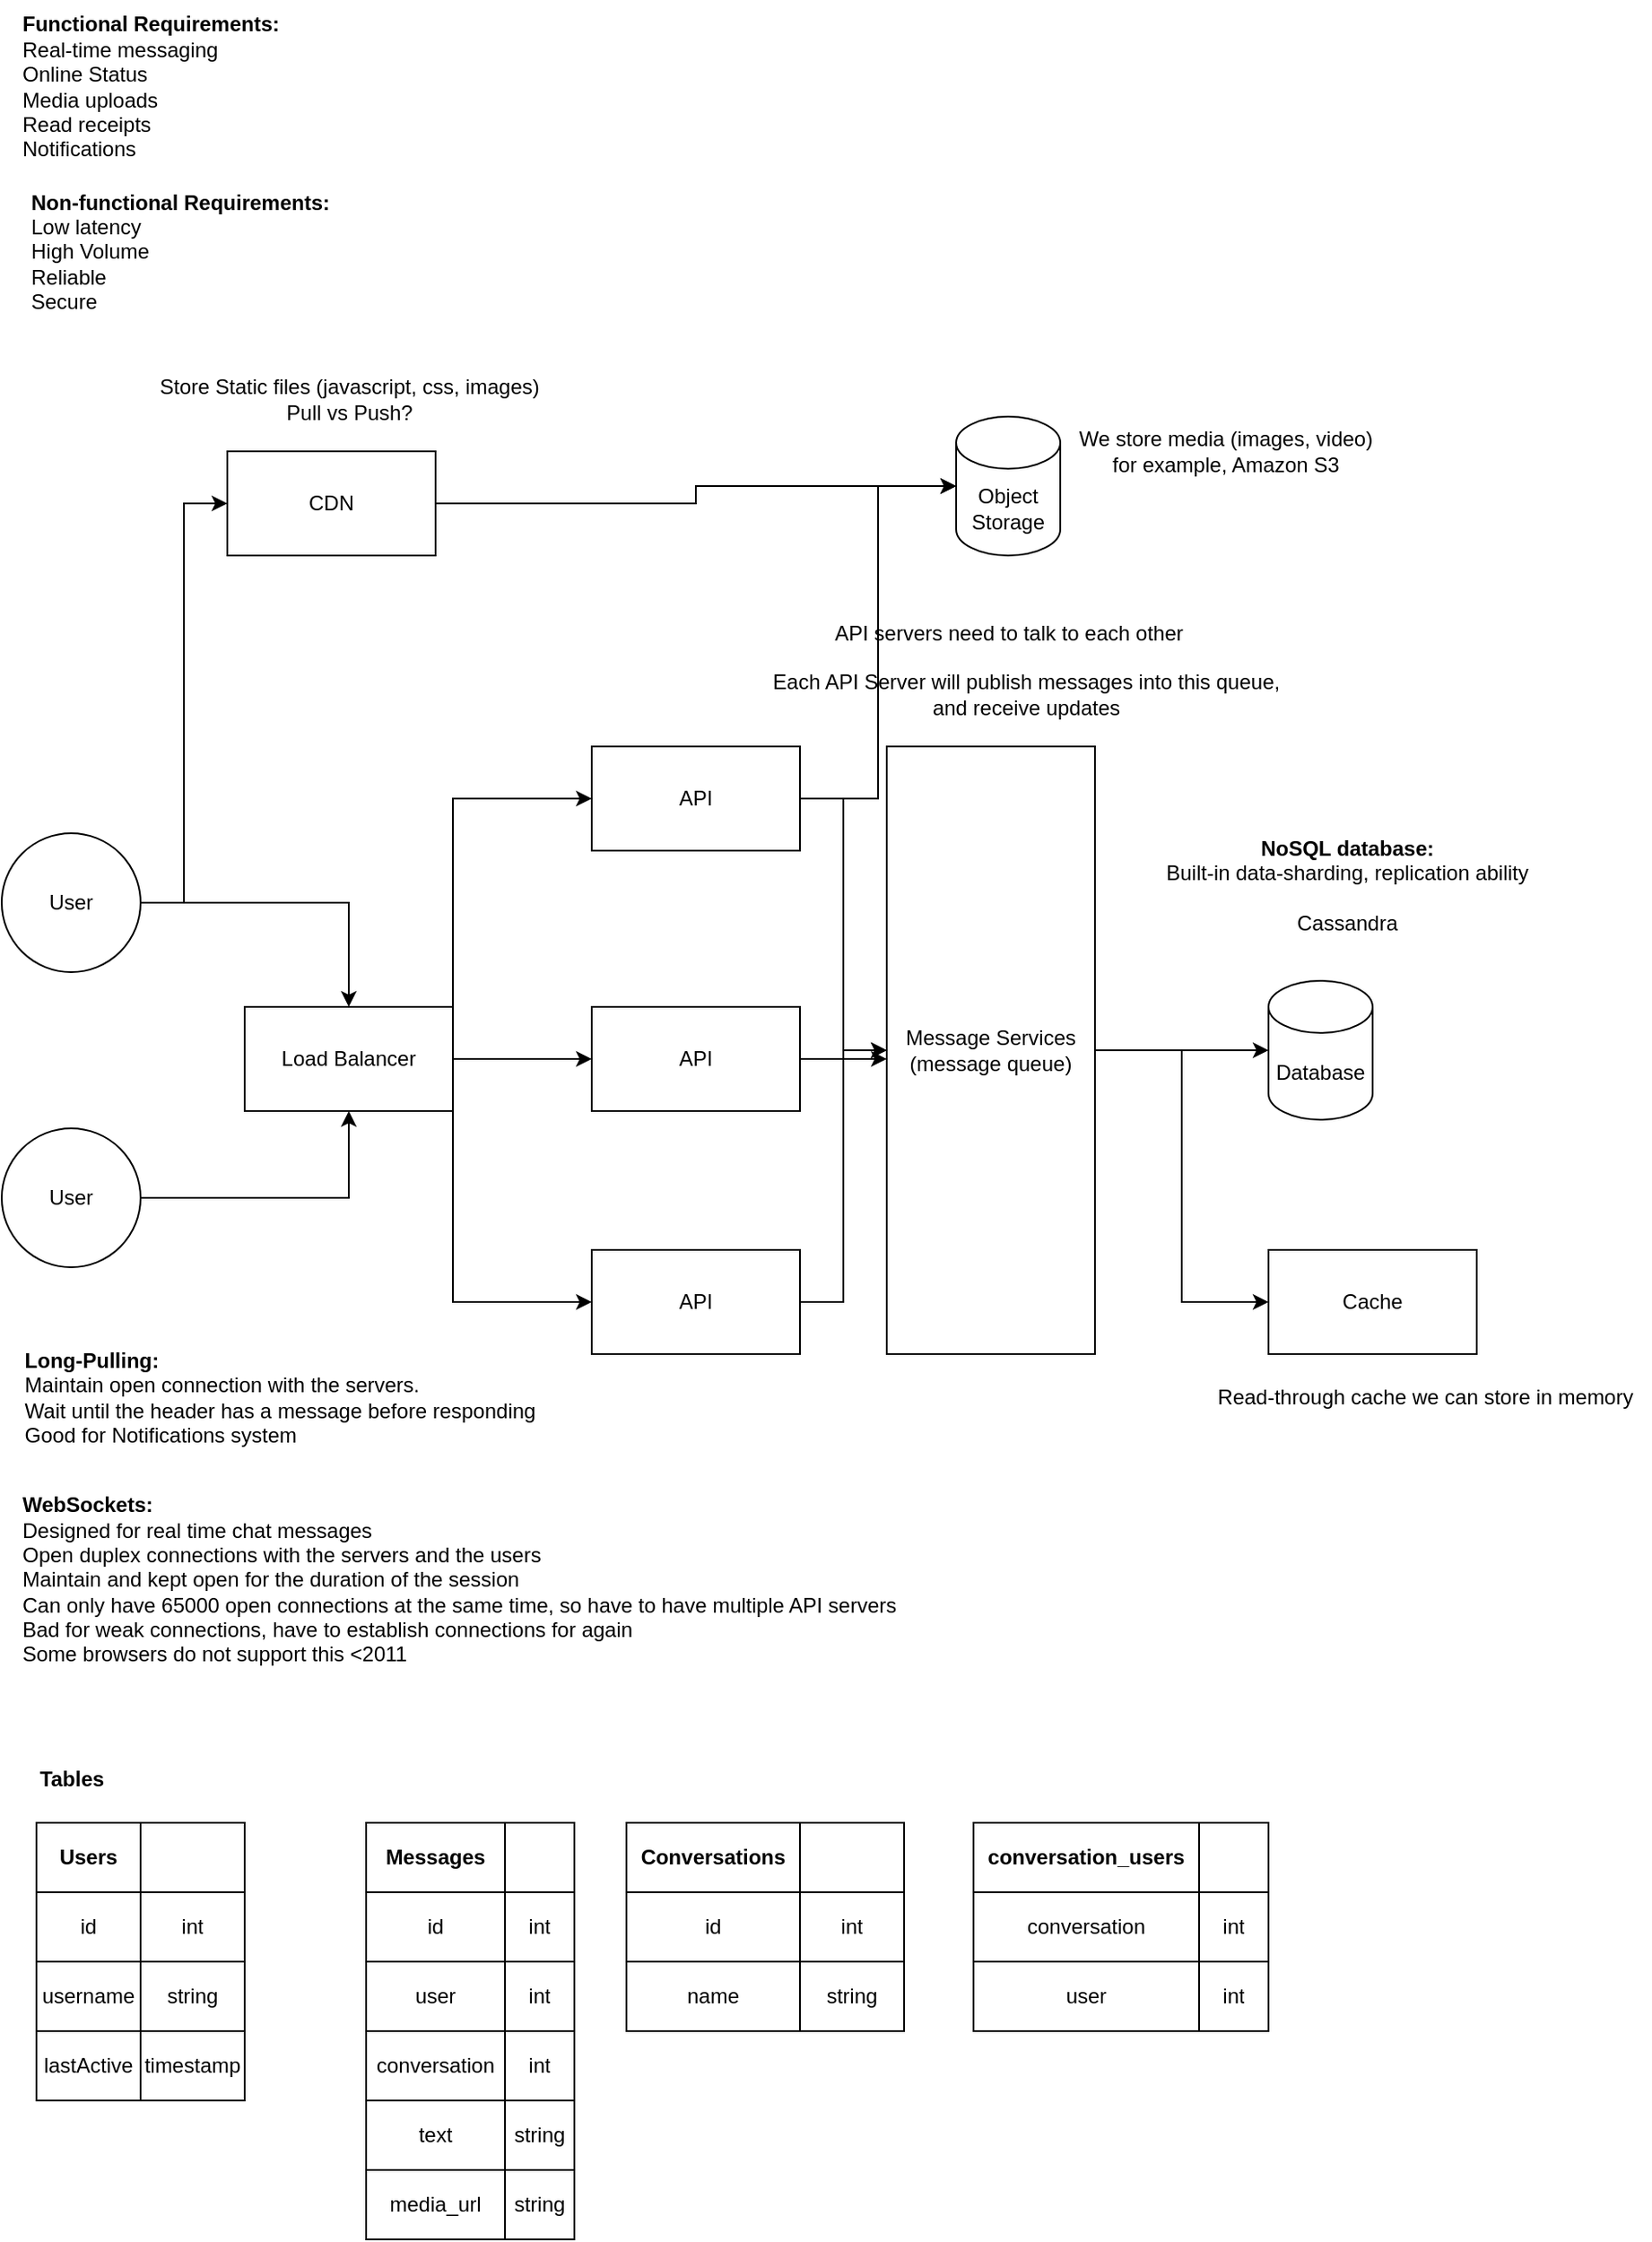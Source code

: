 <mxfile version="20.2.3" type="github">
  <diagram id="Zi-IdDZvf-XGHymGtbge" name="Page-1">
    <mxGraphModel dx="960" dy="1936" grid="1" gridSize="10" guides="1" tooltips="1" connect="1" arrows="1" fold="1" page="1" pageScale="1" pageWidth="850" pageHeight="1100" math="0" shadow="0">
      <root>
        <mxCell id="0" />
        <mxCell id="1" parent="0" />
        <mxCell id="2jC8lsVwugVBiCHZB-My-1" value="Functional Requirements:&lt;br&gt;&lt;span style=&quot;font-weight: normal;&quot;&gt;Real-time messaging&lt;br&gt;Online Status&lt;br&gt;Media uploads&lt;br&gt;Read receipts&lt;br&gt;Notifications&lt;/span&gt;" style="text;html=1;align=left;verticalAlign=middle;resizable=0;points=[];autosize=1;strokeColor=none;fillColor=none;fontStyle=1" parent="1" vertex="1">
          <mxGeometry x="10" y="-240" width="170" height="100" as="geometry" />
        </mxCell>
        <mxCell id="2jC8lsVwugVBiCHZB-My-2" value="&lt;b&gt;Non-functional Requirements:&lt;/b&gt;&lt;br&gt;Low latency&lt;br&gt;High Volume&lt;br&gt;Reliable&amp;nbsp;&lt;br&gt;Secure" style="text;html=1;align=left;verticalAlign=middle;resizable=0;points=[];autosize=1;strokeColor=none;fillColor=none;" parent="1" vertex="1">
          <mxGeometry x="15" y="-140" width="200" height="90" as="geometry" />
        </mxCell>
        <mxCell id="vfJ7Y360fpqIS0XEaNpH-4" style="edgeStyle=orthogonalEdgeStyle;rounded=0;orthogonalLoop=1;jettySize=auto;html=1;entryX=0.5;entryY=0;entryDx=0;entryDy=0;" edge="1" parent="1" source="vfJ7Y360fpqIS0XEaNpH-1" target="vfJ7Y360fpqIS0XEaNpH-3">
          <mxGeometry relative="1" as="geometry" />
        </mxCell>
        <mxCell id="vfJ7Y360fpqIS0XEaNpH-100" style="edgeStyle=orthogonalEdgeStyle;rounded=0;orthogonalLoop=1;jettySize=auto;html=1;entryX=0;entryY=0.5;entryDx=0;entryDy=0;" edge="1" parent="1" source="vfJ7Y360fpqIS0XEaNpH-1" target="vfJ7Y360fpqIS0XEaNpH-99">
          <mxGeometry relative="1" as="geometry" />
        </mxCell>
        <mxCell id="vfJ7Y360fpqIS0XEaNpH-1" value="User" style="ellipse;whiteSpace=wrap;html=1;aspect=fixed;" vertex="1" parent="1">
          <mxGeometry y="240" width="80" height="80" as="geometry" />
        </mxCell>
        <mxCell id="vfJ7Y360fpqIS0XEaNpH-5" style="edgeStyle=orthogonalEdgeStyle;rounded=0;orthogonalLoop=1;jettySize=auto;html=1;entryX=0.5;entryY=1;entryDx=0;entryDy=0;" edge="1" parent="1" source="vfJ7Y360fpqIS0XEaNpH-2" target="vfJ7Y360fpqIS0XEaNpH-3">
          <mxGeometry relative="1" as="geometry" />
        </mxCell>
        <mxCell id="vfJ7Y360fpqIS0XEaNpH-2" value="User" style="ellipse;whiteSpace=wrap;html=1;aspect=fixed;" vertex="1" parent="1">
          <mxGeometry y="410" width="80" height="80" as="geometry" />
        </mxCell>
        <mxCell id="vfJ7Y360fpqIS0XEaNpH-11" style="edgeStyle=orthogonalEdgeStyle;rounded=0;orthogonalLoop=1;jettySize=auto;html=1;exitX=1;exitY=0.5;exitDx=0;exitDy=0;entryX=0;entryY=0.5;entryDx=0;entryDy=0;" edge="1" parent="1" source="vfJ7Y360fpqIS0XEaNpH-3" target="vfJ7Y360fpqIS0XEaNpH-9">
          <mxGeometry relative="1" as="geometry" />
        </mxCell>
        <mxCell id="vfJ7Y360fpqIS0XEaNpH-12" style="edgeStyle=orthogonalEdgeStyle;rounded=0;orthogonalLoop=1;jettySize=auto;html=1;exitX=1;exitY=0;exitDx=0;exitDy=0;entryX=0;entryY=0.5;entryDx=0;entryDy=0;" edge="1" parent="1" source="vfJ7Y360fpqIS0XEaNpH-3" target="vfJ7Y360fpqIS0XEaNpH-8">
          <mxGeometry relative="1" as="geometry" />
        </mxCell>
        <mxCell id="vfJ7Y360fpqIS0XEaNpH-13" style="edgeStyle=orthogonalEdgeStyle;rounded=0;orthogonalLoop=1;jettySize=auto;html=1;exitX=1;exitY=1;exitDx=0;exitDy=0;entryX=0;entryY=0.5;entryDx=0;entryDy=0;" edge="1" parent="1" source="vfJ7Y360fpqIS0XEaNpH-3" target="vfJ7Y360fpqIS0XEaNpH-10">
          <mxGeometry relative="1" as="geometry" />
        </mxCell>
        <mxCell id="vfJ7Y360fpqIS0XEaNpH-3" value="Load Balancer" style="whiteSpace=wrap;html=1;" vertex="1" parent="1">
          <mxGeometry x="140" y="340" width="120" height="60" as="geometry" />
        </mxCell>
        <mxCell id="vfJ7Y360fpqIS0XEaNpH-6" value="&lt;div style=&quot;text-align: left;&quot;&gt;&lt;b style=&quot;background-color: initial;&quot;&gt;Long-Pulling:&lt;/b&gt;&lt;/div&gt;&lt;div style=&quot;text-align: left;&quot;&gt;&lt;span style=&quot;background-color: initial;&quot;&gt;Maintain open connection with the servers.&lt;/span&gt;&lt;/div&gt;&lt;div style=&quot;text-align: left;&quot;&gt;&lt;span style=&quot;background-color: initial;&quot;&gt;Wait until the header has a message before responding&lt;/span&gt;&lt;/div&gt;&lt;div style=&quot;text-align: left;&quot;&gt;&lt;span style=&quot;background-color: initial;&quot;&gt;Good for Notifications system&lt;/span&gt;&lt;/div&gt;" style="text;html=1;align=center;verticalAlign=middle;resizable=0;points=[];autosize=1;strokeColor=none;fillColor=none;" vertex="1" parent="1">
          <mxGeometry y="530" width="320" height="70" as="geometry" />
        </mxCell>
        <mxCell id="vfJ7Y360fpqIS0XEaNpH-7" value="&lt;b&gt;WebSockets:&lt;/b&gt;&lt;br&gt;Designed for real time chat messages&lt;br&gt;Open duplex connections with the servers and the users&lt;br&gt;Maintain and kept open for the duration of the session&lt;br&gt;Can only have 65000 open connections at the same time, so have to have multiple API servers&lt;br&gt;Bad for weak connections, have to establish connections for again&amp;nbsp;&lt;br&gt;Some browsers do not support this &amp;lt;2011" style="text;html=1;align=left;verticalAlign=middle;resizable=0;points=[];autosize=1;strokeColor=none;fillColor=none;" vertex="1" parent="1">
          <mxGeometry x="10" y="615" width="530" height="110" as="geometry" />
        </mxCell>
        <mxCell id="vfJ7Y360fpqIS0XEaNpH-16" style="edgeStyle=orthogonalEdgeStyle;rounded=0;orthogonalLoop=1;jettySize=auto;html=1;" edge="1" parent="1" source="vfJ7Y360fpqIS0XEaNpH-8" target="vfJ7Y360fpqIS0XEaNpH-15">
          <mxGeometry relative="1" as="geometry" />
        </mxCell>
        <mxCell id="vfJ7Y360fpqIS0XEaNpH-97" style="edgeStyle=orthogonalEdgeStyle;rounded=0;orthogonalLoop=1;jettySize=auto;html=1;entryX=0;entryY=0.5;entryDx=0;entryDy=0;entryPerimeter=0;" edge="1" parent="1" source="vfJ7Y360fpqIS0XEaNpH-8" target="vfJ7Y360fpqIS0XEaNpH-96">
          <mxGeometry relative="1" as="geometry" />
        </mxCell>
        <mxCell id="vfJ7Y360fpqIS0XEaNpH-8" value="API&lt;br&gt;" style="whiteSpace=wrap;html=1;" vertex="1" parent="1">
          <mxGeometry x="340" y="190" width="120" height="60" as="geometry" />
        </mxCell>
        <mxCell id="vfJ7Y360fpqIS0XEaNpH-17" style="edgeStyle=orthogonalEdgeStyle;rounded=0;orthogonalLoop=1;jettySize=auto;html=1;" edge="1" parent="1" source="vfJ7Y360fpqIS0XEaNpH-9">
          <mxGeometry relative="1" as="geometry">
            <mxPoint x="510" y="370" as="targetPoint" />
          </mxGeometry>
        </mxCell>
        <mxCell id="vfJ7Y360fpqIS0XEaNpH-9" value="API&lt;br&gt;" style="whiteSpace=wrap;html=1;" vertex="1" parent="1">
          <mxGeometry x="340" y="340" width="120" height="60" as="geometry" />
        </mxCell>
        <mxCell id="vfJ7Y360fpqIS0XEaNpH-18" style="edgeStyle=orthogonalEdgeStyle;rounded=0;orthogonalLoop=1;jettySize=auto;html=1;" edge="1" parent="1" source="vfJ7Y360fpqIS0XEaNpH-10" target="vfJ7Y360fpqIS0XEaNpH-15">
          <mxGeometry relative="1" as="geometry" />
        </mxCell>
        <mxCell id="vfJ7Y360fpqIS0XEaNpH-10" value="API&lt;br&gt;" style="whiteSpace=wrap;html=1;" vertex="1" parent="1">
          <mxGeometry x="340" y="480" width="120" height="60" as="geometry" />
        </mxCell>
        <mxCell id="vfJ7Y360fpqIS0XEaNpH-14" value="API servers need to talk to each other&lt;br&gt;" style="text;html=1;align=center;verticalAlign=middle;resizable=0;points=[];autosize=1;strokeColor=none;fillColor=none;" vertex="1" parent="1">
          <mxGeometry x="470" y="110" width="220" height="30" as="geometry" />
        </mxCell>
        <mxCell id="vfJ7Y360fpqIS0XEaNpH-23" style="edgeStyle=orthogonalEdgeStyle;rounded=0;orthogonalLoop=1;jettySize=auto;html=1;entryX=0;entryY=0.5;entryDx=0;entryDy=0;entryPerimeter=0;" edge="1" parent="1" source="vfJ7Y360fpqIS0XEaNpH-15" target="vfJ7Y360fpqIS0XEaNpH-21">
          <mxGeometry relative="1" as="geometry" />
        </mxCell>
        <mxCell id="vfJ7Y360fpqIS0XEaNpH-94" style="edgeStyle=orthogonalEdgeStyle;rounded=0;orthogonalLoop=1;jettySize=auto;html=1;entryX=0;entryY=0.5;entryDx=0;entryDy=0;" edge="1" parent="1" source="vfJ7Y360fpqIS0XEaNpH-15" target="vfJ7Y360fpqIS0XEaNpH-93">
          <mxGeometry relative="1" as="geometry" />
        </mxCell>
        <mxCell id="vfJ7Y360fpqIS0XEaNpH-15" value="Message Services&lt;br&gt;(message queue)" style="whiteSpace=wrap;html=1;" vertex="1" parent="1">
          <mxGeometry x="510" y="190" width="120" height="350" as="geometry" />
        </mxCell>
        <mxCell id="vfJ7Y360fpqIS0XEaNpH-19" value="Each API Server will publish messages into this queue, &lt;br&gt;and receive updates" style="text;html=1;align=center;verticalAlign=middle;resizable=0;points=[];autosize=1;strokeColor=none;fillColor=none;" vertex="1" parent="1">
          <mxGeometry x="430" y="140" width="320" height="40" as="geometry" />
        </mxCell>
        <mxCell id="vfJ7Y360fpqIS0XEaNpH-21" value="Database" style="shape=cylinder3;whiteSpace=wrap;html=1;boundedLbl=1;backgroundOutline=1;size=15;" vertex="1" parent="1">
          <mxGeometry x="730" y="325" width="60" height="80" as="geometry" />
        </mxCell>
        <mxCell id="vfJ7Y360fpqIS0XEaNpH-22" value="&lt;b&gt;NoSQL database:&lt;/b&gt;&lt;br&gt;Built-in data-sharding, replication ability&lt;br&gt;&lt;br&gt;Cassandra" style="text;html=1;align=center;verticalAlign=middle;resizable=0;points=[];autosize=1;strokeColor=none;fillColor=none;" vertex="1" parent="1">
          <mxGeometry x="660" y="235" width="230" height="70" as="geometry" />
        </mxCell>
        <mxCell id="vfJ7Y360fpqIS0XEaNpH-24" value="" style="shape=table;startSize=0;container=1;collapsible=0;childLayout=tableLayout;" vertex="1" parent="1">
          <mxGeometry x="20" y="810" width="120" height="40" as="geometry" />
        </mxCell>
        <mxCell id="vfJ7Y360fpqIS0XEaNpH-25" value="" style="shape=tableRow;horizontal=0;startSize=0;swimlaneHead=0;swimlaneBody=0;top=0;left=0;bottom=0;right=0;collapsible=0;dropTarget=0;fillColor=none;points=[[0,0.5],[1,0.5]];portConstraint=eastwest;fontStyle=1" vertex="1" parent="vfJ7Y360fpqIS0XEaNpH-24">
          <mxGeometry width="120" height="40" as="geometry" />
        </mxCell>
        <mxCell id="vfJ7Y360fpqIS0XEaNpH-26" value="&lt;b&gt;Users&lt;/b&gt;" style="shape=partialRectangle;html=1;whiteSpace=wrap;connectable=0;overflow=hidden;fillColor=none;top=0;left=0;bottom=0;right=0;pointerEvents=1;" vertex="1" parent="vfJ7Y360fpqIS0XEaNpH-25">
          <mxGeometry width="60" height="40" as="geometry">
            <mxRectangle width="60" height="40" as="alternateBounds" />
          </mxGeometry>
        </mxCell>
        <mxCell id="vfJ7Y360fpqIS0XEaNpH-27" value="&lt;br&gt;" style="shape=partialRectangle;html=1;whiteSpace=wrap;connectable=0;overflow=hidden;fillColor=none;top=0;left=0;bottom=0;right=0;pointerEvents=1;" vertex="1" parent="vfJ7Y360fpqIS0XEaNpH-25">
          <mxGeometry x="60" width="60" height="40" as="geometry">
            <mxRectangle width="60" height="40" as="alternateBounds" />
          </mxGeometry>
        </mxCell>
        <mxCell id="vfJ7Y360fpqIS0XEaNpH-28" value="&lt;b&gt;Tables&lt;/b&gt;" style="text;html=1;align=center;verticalAlign=middle;resizable=0;points=[];autosize=1;strokeColor=none;fillColor=none;" vertex="1" parent="1">
          <mxGeometry x="10" y="770" width="60" height="30" as="geometry" />
        </mxCell>
        <mxCell id="vfJ7Y360fpqIS0XEaNpH-34" value="" style="shape=table;startSize=0;container=1;collapsible=0;childLayout=tableLayout;" vertex="1" parent="1">
          <mxGeometry x="20" y="850" width="120" height="40" as="geometry" />
        </mxCell>
        <mxCell id="vfJ7Y360fpqIS0XEaNpH-35" value="" style="shape=tableRow;horizontal=0;startSize=0;swimlaneHead=0;swimlaneBody=0;top=0;left=0;bottom=0;right=0;collapsible=0;dropTarget=0;fillColor=none;points=[[0,0.5],[1,0.5]];portConstraint=eastwest;" vertex="1" parent="vfJ7Y360fpqIS0XEaNpH-34">
          <mxGeometry width="120" height="40" as="geometry" />
        </mxCell>
        <mxCell id="vfJ7Y360fpqIS0XEaNpH-36" value="id" style="shape=partialRectangle;html=1;whiteSpace=wrap;connectable=0;overflow=hidden;fillColor=none;top=0;left=0;bottom=0;right=0;pointerEvents=1;" vertex="1" parent="vfJ7Y360fpqIS0XEaNpH-35">
          <mxGeometry width="60" height="40" as="geometry">
            <mxRectangle width="60" height="40" as="alternateBounds" />
          </mxGeometry>
        </mxCell>
        <mxCell id="vfJ7Y360fpqIS0XEaNpH-37" value="int" style="shape=partialRectangle;html=1;whiteSpace=wrap;connectable=0;overflow=hidden;fillColor=none;top=0;left=0;bottom=0;right=0;pointerEvents=1;" vertex="1" parent="vfJ7Y360fpqIS0XEaNpH-35">
          <mxGeometry x="60" width="60" height="40" as="geometry">
            <mxRectangle width="60" height="40" as="alternateBounds" />
          </mxGeometry>
        </mxCell>
        <mxCell id="vfJ7Y360fpqIS0XEaNpH-38" value="" style="shape=table;startSize=0;container=1;collapsible=0;childLayout=tableLayout;" vertex="1" parent="1">
          <mxGeometry x="20" y="890" width="120" height="40" as="geometry" />
        </mxCell>
        <mxCell id="vfJ7Y360fpqIS0XEaNpH-39" value="" style="shape=tableRow;horizontal=0;startSize=0;swimlaneHead=0;swimlaneBody=0;top=0;left=0;bottom=0;right=0;collapsible=0;dropTarget=0;fillColor=none;points=[[0,0.5],[1,0.5]];portConstraint=eastwest;" vertex="1" parent="vfJ7Y360fpqIS0XEaNpH-38">
          <mxGeometry width="120" height="40" as="geometry" />
        </mxCell>
        <mxCell id="vfJ7Y360fpqIS0XEaNpH-40" value="username" style="shape=partialRectangle;html=1;whiteSpace=wrap;connectable=0;overflow=hidden;fillColor=none;top=0;left=0;bottom=0;right=0;pointerEvents=1;" vertex="1" parent="vfJ7Y360fpqIS0XEaNpH-39">
          <mxGeometry width="60" height="40" as="geometry">
            <mxRectangle width="60" height="40" as="alternateBounds" />
          </mxGeometry>
        </mxCell>
        <mxCell id="vfJ7Y360fpqIS0XEaNpH-41" value="string" style="shape=partialRectangle;html=1;whiteSpace=wrap;connectable=0;overflow=hidden;fillColor=none;top=0;left=0;bottom=0;right=0;pointerEvents=1;" vertex="1" parent="vfJ7Y360fpqIS0XEaNpH-39">
          <mxGeometry x="60" width="60" height="40" as="geometry">
            <mxRectangle width="60" height="40" as="alternateBounds" />
          </mxGeometry>
        </mxCell>
        <mxCell id="vfJ7Y360fpqIS0XEaNpH-42" value="" style="shape=table;startSize=0;container=1;collapsible=0;childLayout=tableLayout;" vertex="1" parent="1">
          <mxGeometry x="20" y="930" width="120" height="40" as="geometry" />
        </mxCell>
        <mxCell id="vfJ7Y360fpqIS0XEaNpH-43" value="" style="shape=tableRow;horizontal=0;startSize=0;swimlaneHead=0;swimlaneBody=0;top=0;left=0;bottom=0;right=0;collapsible=0;dropTarget=0;fillColor=none;points=[[0,0.5],[1,0.5]];portConstraint=eastwest;" vertex="1" parent="vfJ7Y360fpqIS0XEaNpH-42">
          <mxGeometry width="120" height="40" as="geometry" />
        </mxCell>
        <mxCell id="vfJ7Y360fpqIS0XEaNpH-44" value="lastActive" style="shape=partialRectangle;html=1;whiteSpace=wrap;connectable=0;overflow=hidden;fillColor=none;top=0;left=0;bottom=0;right=0;pointerEvents=1;" vertex="1" parent="vfJ7Y360fpqIS0XEaNpH-43">
          <mxGeometry width="60" height="40" as="geometry">
            <mxRectangle width="60" height="40" as="alternateBounds" />
          </mxGeometry>
        </mxCell>
        <mxCell id="vfJ7Y360fpqIS0XEaNpH-45" value="timestamp" style="shape=partialRectangle;html=1;whiteSpace=wrap;connectable=0;overflow=hidden;fillColor=none;top=0;left=0;bottom=0;right=0;pointerEvents=1;" vertex="1" parent="vfJ7Y360fpqIS0XEaNpH-43">
          <mxGeometry x="60" width="60" height="40" as="geometry">
            <mxRectangle width="60" height="40" as="alternateBounds" />
          </mxGeometry>
        </mxCell>
        <mxCell id="vfJ7Y360fpqIS0XEaNpH-46" value="" style="shape=table;startSize=0;container=1;collapsible=0;childLayout=tableLayout;" vertex="1" parent="1">
          <mxGeometry x="210" y="810" width="120" height="40" as="geometry" />
        </mxCell>
        <mxCell id="vfJ7Y360fpqIS0XEaNpH-47" value="" style="shape=tableRow;horizontal=0;startSize=0;swimlaneHead=0;swimlaneBody=0;top=0;left=0;bottom=0;right=0;collapsible=0;dropTarget=0;fillColor=none;points=[[0,0.5],[1,0.5]];portConstraint=eastwest;fontStyle=1" vertex="1" parent="vfJ7Y360fpqIS0XEaNpH-46">
          <mxGeometry width="120" height="40" as="geometry" />
        </mxCell>
        <mxCell id="vfJ7Y360fpqIS0XEaNpH-48" value="&lt;b&gt;Messages&lt;/b&gt;" style="shape=partialRectangle;html=1;whiteSpace=wrap;connectable=0;overflow=hidden;fillColor=none;top=0;left=0;bottom=0;right=0;pointerEvents=1;" vertex="1" parent="vfJ7Y360fpqIS0XEaNpH-47">
          <mxGeometry width="80" height="40" as="geometry">
            <mxRectangle width="80" height="40" as="alternateBounds" />
          </mxGeometry>
        </mxCell>
        <mxCell id="vfJ7Y360fpqIS0XEaNpH-49" value="&lt;br&gt;" style="shape=partialRectangle;html=1;whiteSpace=wrap;connectable=0;overflow=hidden;fillColor=none;top=0;left=0;bottom=0;right=0;pointerEvents=1;" vertex="1" parent="vfJ7Y360fpqIS0XEaNpH-47">
          <mxGeometry x="80" width="40" height="40" as="geometry">
            <mxRectangle width="40" height="40" as="alternateBounds" />
          </mxGeometry>
        </mxCell>
        <mxCell id="vfJ7Y360fpqIS0XEaNpH-50" value="" style="shape=table;startSize=0;container=1;collapsible=0;childLayout=tableLayout;" vertex="1" parent="1">
          <mxGeometry x="210" y="850" width="120" height="40" as="geometry" />
        </mxCell>
        <mxCell id="vfJ7Y360fpqIS0XEaNpH-51" value="" style="shape=tableRow;horizontal=0;startSize=0;swimlaneHead=0;swimlaneBody=0;top=0;left=0;bottom=0;right=0;collapsible=0;dropTarget=0;fillColor=none;points=[[0,0.5],[1,0.5]];portConstraint=eastwest;fontStyle=1" vertex="1" parent="vfJ7Y360fpqIS0XEaNpH-50">
          <mxGeometry width="120" height="40" as="geometry" />
        </mxCell>
        <mxCell id="vfJ7Y360fpqIS0XEaNpH-52" value="&lt;span style=&quot;font-weight: normal;&quot;&gt;id&lt;/span&gt;" style="shape=partialRectangle;html=1;whiteSpace=wrap;connectable=0;overflow=hidden;fillColor=none;top=0;left=0;bottom=0;right=0;pointerEvents=1;fontStyle=1" vertex="1" parent="vfJ7Y360fpqIS0XEaNpH-51">
          <mxGeometry width="80" height="40" as="geometry">
            <mxRectangle width="80" height="40" as="alternateBounds" />
          </mxGeometry>
        </mxCell>
        <mxCell id="vfJ7Y360fpqIS0XEaNpH-53" value="int" style="shape=partialRectangle;html=1;whiteSpace=wrap;connectable=0;overflow=hidden;fillColor=none;top=0;left=0;bottom=0;right=0;pointerEvents=1;" vertex="1" parent="vfJ7Y360fpqIS0XEaNpH-51">
          <mxGeometry x="80" width="40" height="40" as="geometry">
            <mxRectangle width="40" height="40" as="alternateBounds" />
          </mxGeometry>
        </mxCell>
        <mxCell id="vfJ7Y360fpqIS0XEaNpH-54" value="" style="shape=table;startSize=0;container=1;collapsible=0;childLayout=tableLayout;" vertex="1" parent="1">
          <mxGeometry x="210" y="890" width="120" height="40" as="geometry" />
        </mxCell>
        <mxCell id="vfJ7Y360fpqIS0XEaNpH-55" value="" style="shape=tableRow;horizontal=0;startSize=0;swimlaneHead=0;swimlaneBody=0;top=0;left=0;bottom=0;right=0;collapsible=0;dropTarget=0;fillColor=none;points=[[0,0.5],[1,0.5]];portConstraint=eastwest;fontStyle=1" vertex="1" parent="vfJ7Y360fpqIS0XEaNpH-54">
          <mxGeometry width="120" height="40" as="geometry" />
        </mxCell>
        <mxCell id="vfJ7Y360fpqIS0XEaNpH-56" value="&lt;span style=&quot;font-weight: normal;&quot;&gt;user&lt;/span&gt;" style="shape=partialRectangle;html=1;whiteSpace=wrap;connectable=0;overflow=hidden;fillColor=none;top=0;left=0;bottom=0;right=0;pointerEvents=1;fontStyle=1" vertex="1" parent="vfJ7Y360fpqIS0XEaNpH-55">
          <mxGeometry width="80" height="40" as="geometry">
            <mxRectangle width="80" height="40" as="alternateBounds" />
          </mxGeometry>
        </mxCell>
        <mxCell id="vfJ7Y360fpqIS0XEaNpH-57" value="int" style="shape=partialRectangle;html=1;whiteSpace=wrap;connectable=0;overflow=hidden;fillColor=none;top=0;left=0;bottom=0;right=0;pointerEvents=1;" vertex="1" parent="vfJ7Y360fpqIS0XEaNpH-55">
          <mxGeometry x="80" width="40" height="40" as="geometry">
            <mxRectangle width="40" height="40" as="alternateBounds" />
          </mxGeometry>
        </mxCell>
        <mxCell id="vfJ7Y360fpqIS0XEaNpH-58" value="" style="shape=table;startSize=0;container=1;collapsible=0;childLayout=tableLayout;" vertex="1" parent="1">
          <mxGeometry x="210" y="930" width="120" height="40" as="geometry" />
        </mxCell>
        <mxCell id="vfJ7Y360fpqIS0XEaNpH-59" value="" style="shape=tableRow;horizontal=0;startSize=0;swimlaneHead=0;swimlaneBody=0;top=0;left=0;bottom=0;right=0;collapsible=0;dropTarget=0;fillColor=none;points=[[0,0.5],[1,0.5]];portConstraint=eastwest;fontStyle=1" vertex="1" parent="vfJ7Y360fpqIS0XEaNpH-58">
          <mxGeometry width="120" height="40" as="geometry" />
        </mxCell>
        <mxCell id="vfJ7Y360fpqIS0XEaNpH-60" value="&lt;span style=&quot;font-weight: normal;&quot;&gt;conversation&lt;/span&gt;" style="shape=partialRectangle;html=1;whiteSpace=wrap;connectable=0;overflow=hidden;fillColor=none;top=0;left=0;bottom=0;right=0;pointerEvents=1;fontStyle=1" vertex="1" parent="vfJ7Y360fpqIS0XEaNpH-59">
          <mxGeometry width="80" height="40" as="geometry">
            <mxRectangle width="80" height="40" as="alternateBounds" />
          </mxGeometry>
        </mxCell>
        <mxCell id="vfJ7Y360fpqIS0XEaNpH-61" value="int" style="shape=partialRectangle;html=1;whiteSpace=wrap;connectable=0;overflow=hidden;fillColor=none;top=0;left=0;bottom=0;right=0;pointerEvents=1;" vertex="1" parent="vfJ7Y360fpqIS0XEaNpH-59">
          <mxGeometry x="80" width="40" height="40" as="geometry">
            <mxRectangle width="40" height="40" as="alternateBounds" />
          </mxGeometry>
        </mxCell>
        <mxCell id="vfJ7Y360fpqIS0XEaNpH-62" value="" style="shape=table;startSize=0;container=1;collapsible=0;childLayout=tableLayout;" vertex="1" parent="1">
          <mxGeometry x="210" y="970" width="120" height="80" as="geometry" />
        </mxCell>
        <mxCell id="vfJ7Y360fpqIS0XEaNpH-63" value="" style="shape=tableRow;horizontal=0;startSize=0;swimlaneHead=0;swimlaneBody=0;top=0;left=0;bottom=0;right=0;collapsible=0;dropTarget=0;fillColor=none;points=[[0,0.5],[1,0.5]];portConstraint=eastwest;fontStyle=1" vertex="1" parent="vfJ7Y360fpqIS0XEaNpH-62">
          <mxGeometry width="120" height="40" as="geometry" />
        </mxCell>
        <mxCell id="vfJ7Y360fpqIS0XEaNpH-64" value="&lt;span style=&quot;font-weight: normal;&quot;&gt;text&lt;/span&gt;" style="shape=partialRectangle;html=1;whiteSpace=wrap;connectable=0;overflow=hidden;fillColor=none;top=0;left=0;bottom=0;right=0;pointerEvents=1;fontStyle=1" vertex="1" parent="vfJ7Y360fpqIS0XEaNpH-63">
          <mxGeometry width="80" height="40" as="geometry">
            <mxRectangle width="80" height="40" as="alternateBounds" />
          </mxGeometry>
        </mxCell>
        <mxCell id="vfJ7Y360fpqIS0XEaNpH-65" value="string" style="shape=partialRectangle;html=1;whiteSpace=wrap;connectable=0;overflow=hidden;fillColor=none;top=0;left=0;bottom=0;right=0;pointerEvents=1;" vertex="1" parent="vfJ7Y360fpqIS0XEaNpH-63">
          <mxGeometry x="80" width="40" height="40" as="geometry">
            <mxRectangle width="40" height="40" as="alternateBounds" />
          </mxGeometry>
        </mxCell>
        <mxCell id="vfJ7Y360fpqIS0XEaNpH-66" value="" style="shape=tableRow;horizontal=0;startSize=0;swimlaneHead=0;swimlaneBody=0;top=0;left=0;bottom=0;right=0;collapsible=0;dropTarget=0;fillColor=none;points=[[0,0.5],[1,0.5]];portConstraint=eastwest;fontStyle=1" vertex="1" parent="vfJ7Y360fpqIS0XEaNpH-62">
          <mxGeometry y="40" width="120" height="40" as="geometry" />
        </mxCell>
        <mxCell id="vfJ7Y360fpqIS0XEaNpH-67" value="&lt;span style=&quot;font-weight: normal;&quot;&gt;media_url&lt;/span&gt;" style="shape=partialRectangle;html=1;whiteSpace=wrap;connectable=0;overflow=hidden;fillColor=none;top=0;left=0;bottom=0;right=0;pointerEvents=1;fontStyle=1" vertex="1" parent="vfJ7Y360fpqIS0XEaNpH-66">
          <mxGeometry width="80" height="40" as="geometry">
            <mxRectangle width="80" height="40" as="alternateBounds" />
          </mxGeometry>
        </mxCell>
        <mxCell id="vfJ7Y360fpqIS0XEaNpH-68" value="string" style="shape=partialRectangle;html=1;whiteSpace=wrap;connectable=0;overflow=hidden;fillColor=none;top=0;left=0;bottom=0;right=0;pointerEvents=1;" vertex="1" parent="vfJ7Y360fpqIS0XEaNpH-66">
          <mxGeometry x="80" width="40" height="40" as="geometry">
            <mxRectangle width="40" height="40" as="alternateBounds" />
          </mxGeometry>
        </mxCell>
        <mxCell id="vfJ7Y360fpqIS0XEaNpH-69" value="" style="shape=table;startSize=0;container=1;collapsible=0;childLayout=tableLayout;" vertex="1" parent="1">
          <mxGeometry x="360" y="810" width="160" height="40" as="geometry" />
        </mxCell>
        <mxCell id="vfJ7Y360fpqIS0XEaNpH-70" value="" style="shape=tableRow;horizontal=0;startSize=0;swimlaneHead=0;swimlaneBody=0;top=0;left=0;bottom=0;right=0;collapsible=0;dropTarget=0;fillColor=none;points=[[0,0.5],[1,0.5]];portConstraint=eastwest;fontStyle=1" vertex="1" parent="vfJ7Y360fpqIS0XEaNpH-69">
          <mxGeometry width="160" height="40" as="geometry" />
        </mxCell>
        <mxCell id="vfJ7Y360fpqIS0XEaNpH-71" value="&lt;b&gt;Conversations&lt;/b&gt;" style="shape=partialRectangle;html=1;whiteSpace=wrap;connectable=0;overflow=hidden;fillColor=none;top=0;left=0;bottom=0;right=0;pointerEvents=1;" vertex="1" parent="vfJ7Y360fpqIS0XEaNpH-70">
          <mxGeometry width="100" height="40" as="geometry">
            <mxRectangle width="100" height="40" as="alternateBounds" />
          </mxGeometry>
        </mxCell>
        <mxCell id="vfJ7Y360fpqIS0XEaNpH-72" value="&lt;br&gt;" style="shape=partialRectangle;html=1;whiteSpace=wrap;connectable=0;overflow=hidden;fillColor=none;top=0;left=0;bottom=0;right=0;pointerEvents=1;" vertex="1" parent="vfJ7Y360fpqIS0XEaNpH-70">
          <mxGeometry x="100" width="60" height="40" as="geometry">
            <mxRectangle width="60" height="40" as="alternateBounds" />
          </mxGeometry>
        </mxCell>
        <mxCell id="vfJ7Y360fpqIS0XEaNpH-73" value="" style="shape=table;startSize=0;container=1;collapsible=0;childLayout=tableLayout;" vertex="1" parent="1">
          <mxGeometry x="360" y="850" width="160" height="40" as="geometry" />
        </mxCell>
        <mxCell id="vfJ7Y360fpqIS0XEaNpH-74" value="" style="shape=tableRow;horizontal=0;startSize=0;swimlaneHead=0;swimlaneBody=0;top=0;left=0;bottom=0;right=0;collapsible=0;dropTarget=0;fillColor=none;points=[[0,0.5],[1,0.5]];portConstraint=eastwest;fontStyle=1" vertex="1" parent="vfJ7Y360fpqIS0XEaNpH-73">
          <mxGeometry width="160" height="40" as="geometry" />
        </mxCell>
        <mxCell id="vfJ7Y360fpqIS0XEaNpH-75" value="id" style="shape=partialRectangle;html=1;whiteSpace=wrap;connectable=0;overflow=hidden;fillColor=none;top=0;left=0;bottom=0;right=0;pointerEvents=1;" vertex="1" parent="vfJ7Y360fpqIS0XEaNpH-74">
          <mxGeometry width="100" height="40" as="geometry">
            <mxRectangle width="100" height="40" as="alternateBounds" />
          </mxGeometry>
        </mxCell>
        <mxCell id="vfJ7Y360fpqIS0XEaNpH-76" value="int" style="shape=partialRectangle;html=1;whiteSpace=wrap;connectable=0;overflow=hidden;fillColor=none;top=0;left=0;bottom=0;right=0;pointerEvents=1;" vertex="1" parent="vfJ7Y360fpqIS0XEaNpH-74">
          <mxGeometry x="100" width="60" height="40" as="geometry">
            <mxRectangle width="60" height="40" as="alternateBounds" />
          </mxGeometry>
        </mxCell>
        <mxCell id="vfJ7Y360fpqIS0XEaNpH-77" value="" style="shape=table;startSize=0;container=1;collapsible=0;childLayout=tableLayout;" vertex="1" parent="1">
          <mxGeometry x="360" y="890" width="160" height="40" as="geometry" />
        </mxCell>
        <mxCell id="vfJ7Y360fpqIS0XEaNpH-78" value="" style="shape=tableRow;horizontal=0;startSize=0;swimlaneHead=0;swimlaneBody=0;top=0;left=0;bottom=0;right=0;collapsible=0;dropTarget=0;fillColor=none;points=[[0,0.5],[1,0.5]];portConstraint=eastwest;fontStyle=1" vertex="1" parent="vfJ7Y360fpqIS0XEaNpH-77">
          <mxGeometry width="160" height="40" as="geometry" />
        </mxCell>
        <mxCell id="vfJ7Y360fpqIS0XEaNpH-79" value="name" style="shape=partialRectangle;html=1;whiteSpace=wrap;connectable=0;overflow=hidden;fillColor=none;top=0;left=0;bottom=0;right=0;pointerEvents=1;" vertex="1" parent="vfJ7Y360fpqIS0XEaNpH-78">
          <mxGeometry width="100" height="40" as="geometry">
            <mxRectangle width="100" height="40" as="alternateBounds" />
          </mxGeometry>
        </mxCell>
        <mxCell id="vfJ7Y360fpqIS0XEaNpH-80" value="string" style="shape=partialRectangle;html=1;whiteSpace=wrap;connectable=0;overflow=hidden;fillColor=none;top=0;left=0;bottom=0;right=0;pointerEvents=1;" vertex="1" parent="vfJ7Y360fpqIS0XEaNpH-78">
          <mxGeometry x="100" width="60" height="40" as="geometry">
            <mxRectangle width="60" height="40" as="alternateBounds" />
          </mxGeometry>
        </mxCell>
        <mxCell id="vfJ7Y360fpqIS0XEaNpH-81" value="" style="shape=table;startSize=0;container=1;collapsible=0;childLayout=tableLayout;" vertex="1" parent="1">
          <mxGeometry x="560" y="810" width="170" height="40" as="geometry" />
        </mxCell>
        <mxCell id="vfJ7Y360fpqIS0XEaNpH-82" value="" style="shape=tableRow;horizontal=0;startSize=0;swimlaneHead=0;swimlaneBody=0;top=0;left=0;bottom=0;right=0;collapsible=0;dropTarget=0;fillColor=none;points=[[0,0.5],[1,0.5]];portConstraint=eastwest;fontStyle=1" vertex="1" parent="vfJ7Y360fpqIS0XEaNpH-81">
          <mxGeometry width="170" height="40" as="geometry" />
        </mxCell>
        <mxCell id="vfJ7Y360fpqIS0XEaNpH-83" value="&lt;b&gt;conversation_users&lt;/b&gt;" style="shape=partialRectangle;html=1;whiteSpace=wrap;connectable=0;overflow=hidden;fillColor=none;top=0;left=0;bottom=0;right=0;pointerEvents=1;" vertex="1" parent="vfJ7Y360fpqIS0XEaNpH-82">
          <mxGeometry width="130" height="40" as="geometry">
            <mxRectangle width="130" height="40" as="alternateBounds" />
          </mxGeometry>
        </mxCell>
        <mxCell id="vfJ7Y360fpqIS0XEaNpH-84" value="&lt;br&gt;" style="shape=partialRectangle;html=1;whiteSpace=wrap;connectable=0;overflow=hidden;fillColor=none;top=0;left=0;bottom=0;right=0;pointerEvents=1;" vertex="1" parent="vfJ7Y360fpqIS0XEaNpH-82">
          <mxGeometry x="130" width="40" height="40" as="geometry">
            <mxRectangle width="40" height="40" as="alternateBounds" />
          </mxGeometry>
        </mxCell>
        <mxCell id="vfJ7Y360fpqIS0XEaNpH-85" value="" style="shape=table;startSize=0;container=1;collapsible=0;childLayout=tableLayout;" vertex="1" parent="1">
          <mxGeometry x="560" y="850" width="170" height="40" as="geometry" />
        </mxCell>
        <mxCell id="vfJ7Y360fpqIS0XEaNpH-86" value="" style="shape=tableRow;horizontal=0;startSize=0;swimlaneHead=0;swimlaneBody=0;top=0;left=0;bottom=0;right=0;collapsible=0;dropTarget=0;fillColor=none;points=[[0,0.5],[1,0.5]];portConstraint=eastwest;fontStyle=1" vertex="1" parent="vfJ7Y360fpqIS0XEaNpH-85">
          <mxGeometry width="170" height="40" as="geometry" />
        </mxCell>
        <mxCell id="vfJ7Y360fpqIS0XEaNpH-87" value="conversation" style="shape=partialRectangle;html=1;whiteSpace=wrap;connectable=0;overflow=hidden;fillColor=none;top=0;left=0;bottom=0;right=0;pointerEvents=1;" vertex="1" parent="vfJ7Y360fpqIS0XEaNpH-86">
          <mxGeometry width="130" height="40" as="geometry">
            <mxRectangle width="130" height="40" as="alternateBounds" />
          </mxGeometry>
        </mxCell>
        <mxCell id="vfJ7Y360fpqIS0XEaNpH-88" value="int" style="shape=partialRectangle;html=1;whiteSpace=wrap;connectable=0;overflow=hidden;fillColor=none;top=0;left=0;bottom=0;right=0;pointerEvents=1;" vertex="1" parent="vfJ7Y360fpqIS0XEaNpH-86">
          <mxGeometry x="130" width="40" height="40" as="geometry">
            <mxRectangle width="40" height="40" as="alternateBounds" />
          </mxGeometry>
        </mxCell>
        <mxCell id="vfJ7Y360fpqIS0XEaNpH-89" value="" style="shape=table;startSize=0;container=1;collapsible=0;childLayout=tableLayout;" vertex="1" parent="1">
          <mxGeometry x="560" y="890" width="170" height="40" as="geometry" />
        </mxCell>
        <mxCell id="vfJ7Y360fpqIS0XEaNpH-90" value="" style="shape=tableRow;horizontal=0;startSize=0;swimlaneHead=0;swimlaneBody=0;top=0;left=0;bottom=0;right=0;collapsible=0;dropTarget=0;fillColor=none;points=[[0,0.5],[1,0.5]];portConstraint=eastwest;fontStyle=1" vertex="1" parent="vfJ7Y360fpqIS0XEaNpH-89">
          <mxGeometry width="170" height="40" as="geometry" />
        </mxCell>
        <mxCell id="vfJ7Y360fpqIS0XEaNpH-91" value="user" style="shape=partialRectangle;html=1;whiteSpace=wrap;connectable=0;overflow=hidden;fillColor=none;top=0;left=0;bottom=0;right=0;pointerEvents=1;" vertex="1" parent="vfJ7Y360fpqIS0XEaNpH-90">
          <mxGeometry width="130" height="40" as="geometry">
            <mxRectangle width="130" height="40" as="alternateBounds" />
          </mxGeometry>
        </mxCell>
        <mxCell id="vfJ7Y360fpqIS0XEaNpH-92" value="int" style="shape=partialRectangle;html=1;whiteSpace=wrap;connectable=0;overflow=hidden;fillColor=none;top=0;left=0;bottom=0;right=0;pointerEvents=1;" vertex="1" parent="vfJ7Y360fpqIS0XEaNpH-90">
          <mxGeometry x="130" width="40" height="40" as="geometry">
            <mxRectangle width="40" height="40" as="alternateBounds" />
          </mxGeometry>
        </mxCell>
        <mxCell id="vfJ7Y360fpqIS0XEaNpH-93" value="Cache" style="whiteSpace=wrap;html=1;" vertex="1" parent="1">
          <mxGeometry x="730" y="480" width="120" height="60" as="geometry" />
        </mxCell>
        <mxCell id="vfJ7Y360fpqIS0XEaNpH-95" value="Read-through cache we can store in memory" style="text;html=1;align=center;verticalAlign=middle;resizable=0;points=[];autosize=1;strokeColor=none;fillColor=none;" vertex="1" parent="1">
          <mxGeometry x="690" y="550" width="260" height="30" as="geometry" />
        </mxCell>
        <mxCell id="vfJ7Y360fpqIS0XEaNpH-96" value="Object Storage" style="shape=cylinder3;whiteSpace=wrap;html=1;boundedLbl=1;backgroundOutline=1;size=15;" vertex="1" parent="1">
          <mxGeometry x="550" width="60" height="80" as="geometry" />
        </mxCell>
        <mxCell id="vfJ7Y360fpqIS0XEaNpH-98" value="We store media (images, video) &lt;br&gt;for example, Amazon S3" style="text;html=1;align=center;verticalAlign=middle;resizable=0;points=[];autosize=1;strokeColor=none;fillColor=none;" vertex="1" parent="1">
          <mxGeometry x="610" width="190" height="40" as="geometry" />
        </mxCell>
        <mxCell id="vfJ7Y360fpqIS0XEaNpH-101" style="edgeStyle=orthogonalEdgeStyle;rounded=0;orthogonalLoop=1;jettySize=auto;html=1;entryX=0;entryY=0.5;entryDx=0;entryDy=0;entryPerimeter=0;" edge="1" parent="1" source="vfJ7Y360fpqIS0XEaNpH-99" target="vfJ7Y360fpqIS0XEaNpH-96">
          <mxGeometry relative="1" as="geometry" />
        </mxCell>
        <mxCell id="vfJ7Y360fpqIS0XEaNpH-99" value="CDN" style="whiteSpace=wrap;html=1;" vertex="1" parent="1">
          <mxGeometry x="130" y="20" width="120" height="60" as="geometry" />
        </mxCell>
        <mxCell id="vfJ7Y360fpqIS0XEaNpH-102" value="Store Static files (javascript, css, images)&lt;br&gt;Pull vs Push?" style="text;html=1;align=center;verticalAlign=middle;resizable=0;points=[];autosize=1;strokeColor=none;fillColor=none;" vertex="1" parent="1">
          <mxGeometry x="80" y="-30" width="240" height="40" as="geometry" />
        </mxCell>
      </root>
    </mxGraphModel>
  </diagram>
</mxfile>
